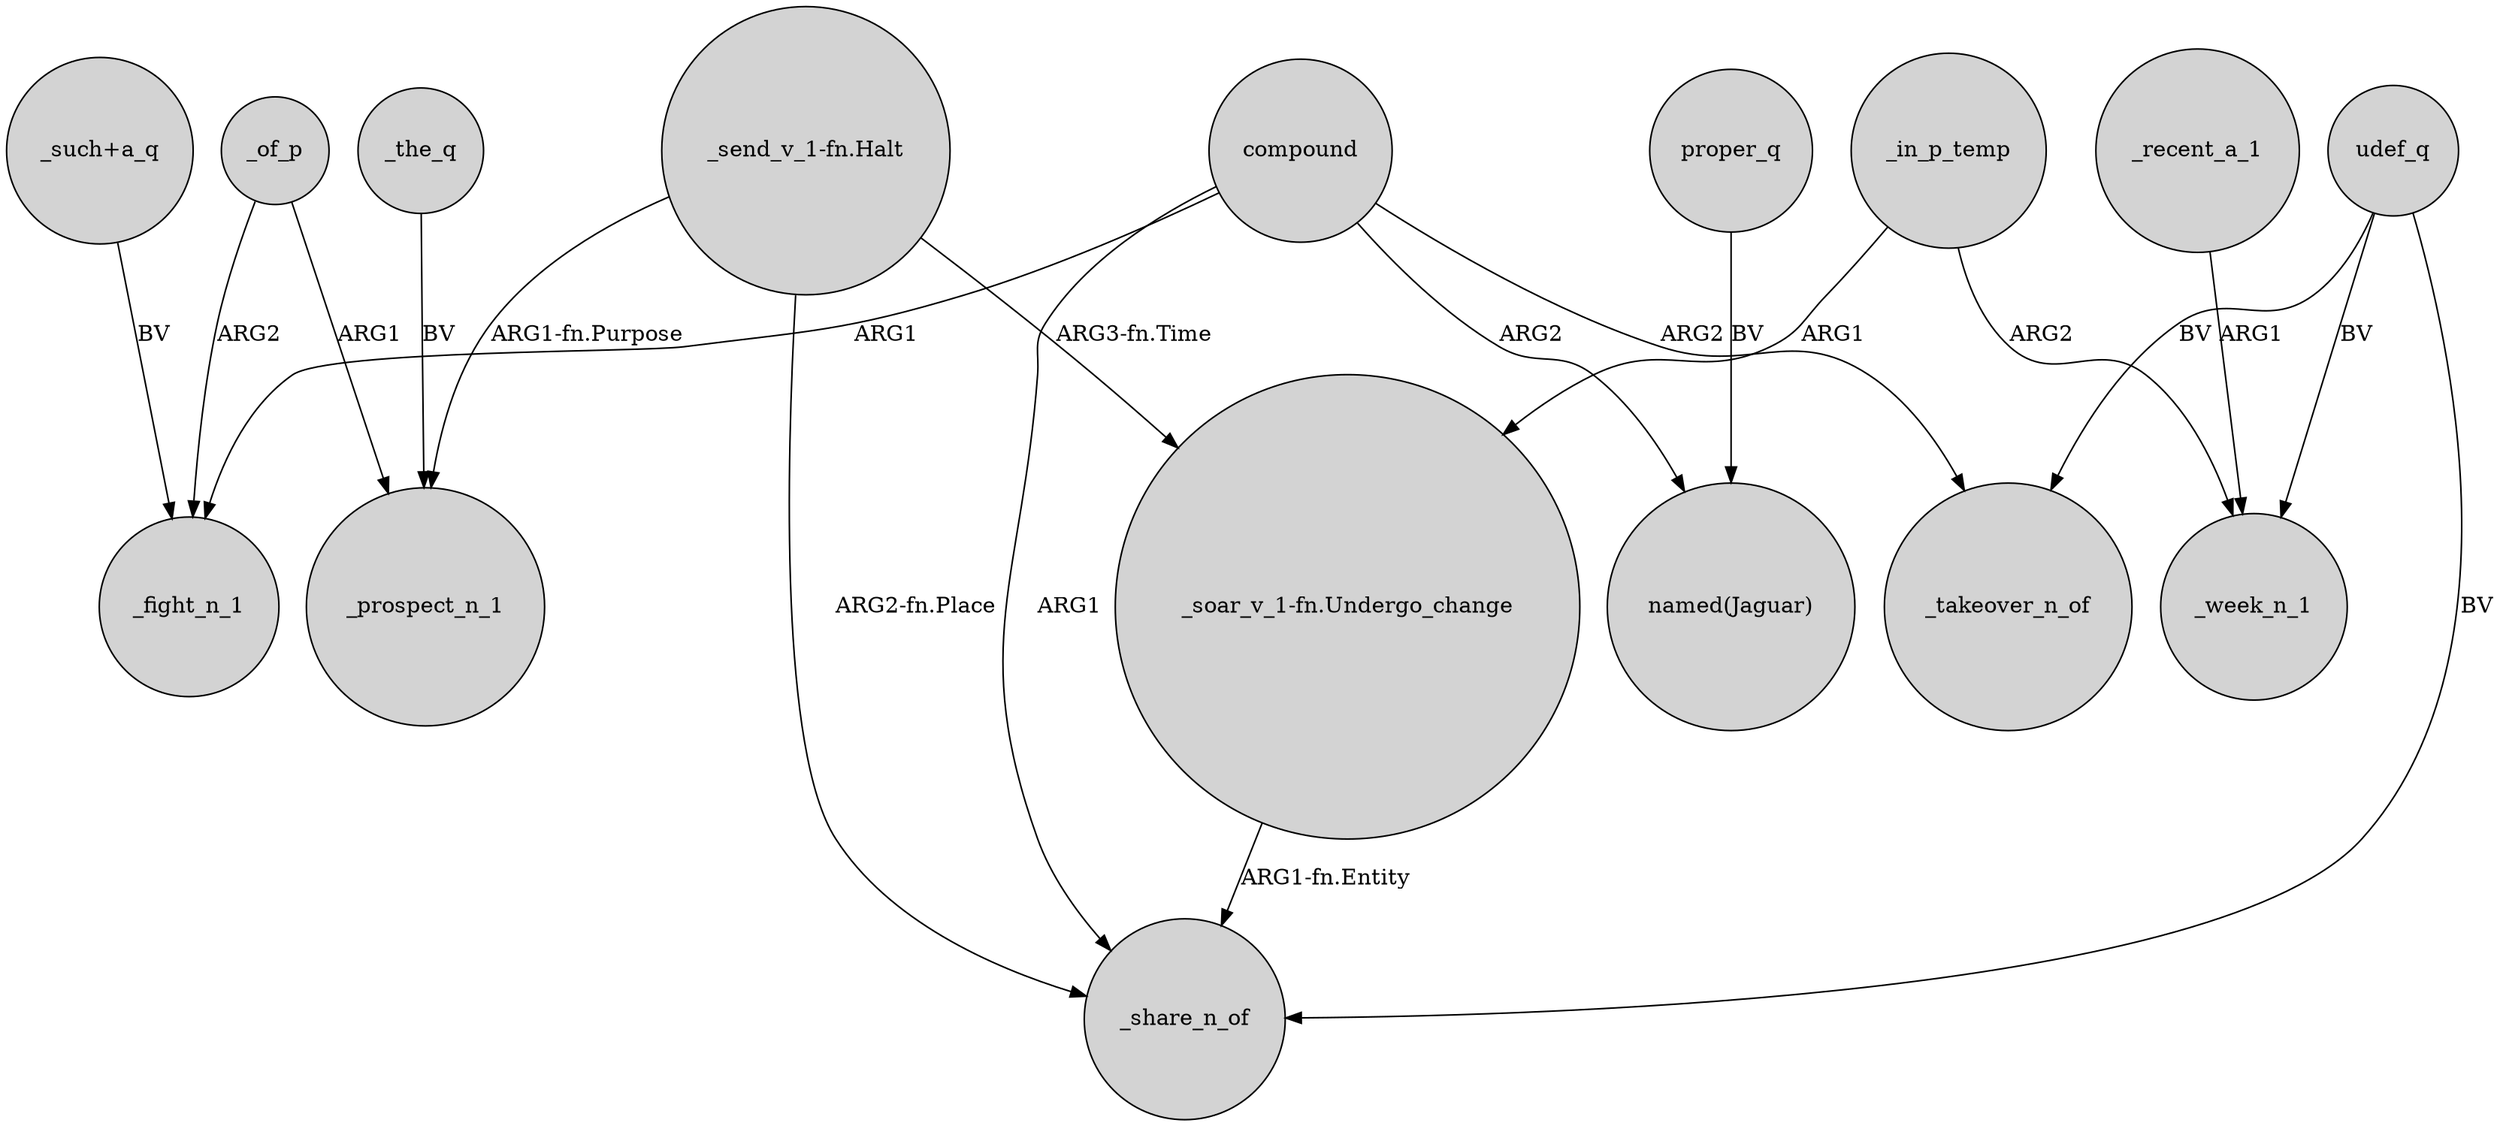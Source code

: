 digraph {
	node [shape=circle style=filled]
	_of_p -> _fight_n_1 [label=ARG2]
	compound -> _share_n_of [label=ARG1]
	_the_q -> _prospect_n_1 [label=BV]
	_in_p_temp -> _week_n_1 [label=ARG2]
	_of_p -> _prospect_n_1 [label=ARG1]
	_recent_a_1 -> _week_n_1 [label=ARG1]
	"_send_v_1-fn.Halt" -> _prospect_n_1 [label="ARG1-fn.Purpose"]
	udef_q -> _takeover_n_of [label=BV]
	udef_q -> _week_n_1 [label=BV]
	compound -> "named(Jaguar)" [label=ARG2]
	udef_q -> _share_n_of [label=BV]
	proper_q -> "named(Jaguar)" [label=BV]
	compound -> _fight_n_1 [label=ARG1]
	"_soar_v_1-fn.Undergo_change" -> _share_n_of [label="ARG1-fn.Entity"]
	"_send_v_1-fn.Halt" -> "_soar_v_1-fn.Undergo_change" [label="ARG3-fn.Time"]
	_in_p_temp -> "_soar_v_1-fn.Undergo_change" [label=ARG1]
	compound -> _takeover_n_of [label=ARG2]
	"_such+a_q" -> _fight_n_1 [label=BV]
	"_send_v_1-fn.Halt" -> _share_n_of [label="ARG2-fn.Place"]
}
